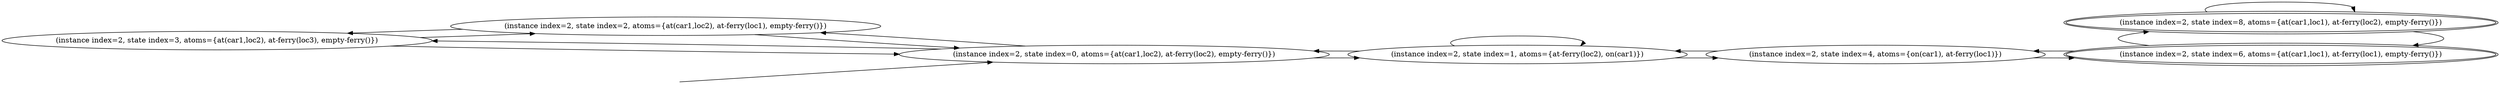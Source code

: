 digraph {
rankdir="LR"
s3[label="(instance index=2, state index=3, atoms={at(car1,loc2), at-ferry(loc3), empty-ferry()})"]
s2[label="(instance index=2, state index=2, atoms={at(car1,loc2), at-ferry(loc1), empty-ferry()})"]
s0[label="(instance index=2, state index=0, atoms={at(car1,loc2), at-ferry(loc2), empty-ferry()})"]
s1[label="(instance index=2, state index=1, atoms={at-ferry(loc2), on(car1)})"]
s4[label="(instance index=2, state index=4, atoms={on(car1), at-ferry(loc1)})"]
s8[peripheries=2,label="(instance index=2, state index=8, atoms={at(car1,loc1), at-ferry(loc2), empty-ferry()})"]
s6[peripheries=2,label="(instance index=2, state index=6, atoms={at(car1,loc1), at-ferry(loc1), empty-ferry()})"]
Dangling [ label = "", style = invis ]
{ rank = same; Dangling }
Dangling -> s0
{ rank = same; s0}
{ rank = same; s0}
{ rank = same; s1}
{ rank = same; s4}
{ rank = same; s8,s6}
{
s3->s2
s3->s0
s2->s3
s2->s0
}
{
s0->s3
s0->s2
s0->s1
}
{
s1->s4
s1->s1
s1->s0
}
{
s4->s6
s4->s1
}
{
s8->s6
s8->s8
s6->s4
s6->s8
}
}
